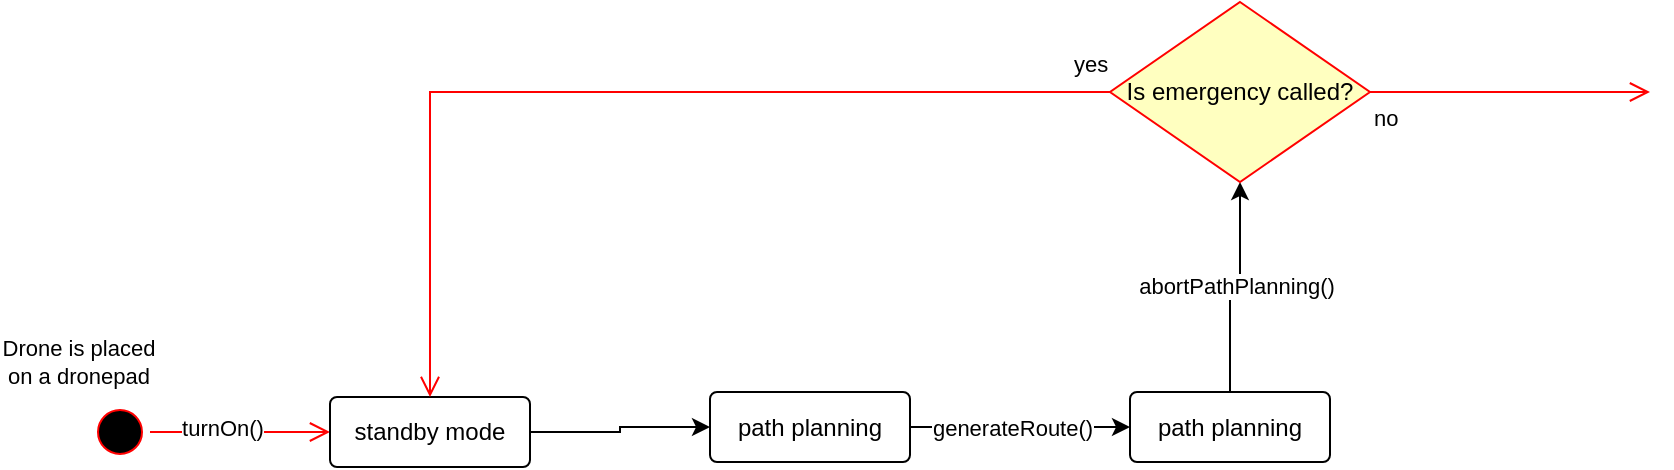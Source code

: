<mxfile version="22.1.4" type="github">
  <diagram name="Page-1" id="8r2ohjrlJW7-yg8qyaOm">
    <mxGraphModel dx="894" dy="1964" grid="1" gridSize="10" guides="1" tooltips="1" connect="1" arrows="1" fold="1" page="1" pageScale="1" pageWidth="827" pageHeight="1169" math="0" shadow="0">
      <root>
        <mxCell id="0" />
        <mxCell id="1" parent="0" />
        <mxCell id="_r7iJmq-mioABLconVAV-1" value="" style="ellipse;html=1;shape=startState;fillColor=#000000;strokeColor=#ff0000;" vertex="1" parent="1">
          <mxGeometry x="130" y="180" width="30" height="30" as="geometry" />
        </mxCell>
        <mxCell id="_r7iJmq-mioABLconVAV-2" value="" style="edgeStyle=orthogonalEdgeStyle;html=1;verticalAlign=bottom;endArrow=open;endSize=8;strokeColor=#ff0000;rounded=0;entryX=0;entryY=0.5;entryDx=0;entryDy=0;" edge="1" source="_r7iJmq-mioABLconVAV-1" parent="1" target="_r7iJmq-mioABLconVAV-4">
          <mxGeometry relative="1" as="geometry">
            <mxPoint x="370" y="195" as="targetPoint" />
            <Array as="points">
              <mxPoint x="250" y="195" />
              <mxPoint x="250" y="195" />
            </Array>
          </mxGeometry>
        </mxCell>
        <mxCell id="_r7iJmq-mioABLconVAV-3" value="Drone is placed &lt;br&gt;on a dronepad" style="edgeLabel;html=1;align=center;verticalAlign=middle;resizable=0;points=[];" vertex="1" connectable="0" parent="_r7iJmq-mioABLconVAV-2">
          <mxGeometry x="-0.638" relative="1" as="geometry">
            <mxPoint x="-53" y="-35" as="offset" />
          </mxGeometry>
        </mxCell>
        <mxCell id="_r7iJmq-mioABLconVAV-5" value="turnOn()" style="edgeLabel;html=1;align=center;verticalAlign=middle;resizable=0;points=[];" vertex="1" connectable="0" parent="_r7iJmq-mioABLconVAV-2">
          <mxGeometry x="-0.204" y="2" relative="1" as="geometry">
            <mxPoint as="offset" />
          </mxGeometry>
        </mxCell>
        <mxCell id="_r7iJmq-mioABLconVAV-7" style="edgeStyle=orthogonalEdgeStyle;rounded=0;orthogonalLoop=1;jettySize=auto;html=1;entryX=0;entryY=0.5;entryDx=0;entryDy=0;" edge="1" parent="1" source="_r7iJmq-mioABLconVAV-4" target="_r7iJmq-mioABLconVAV-6">
          <mxGeometry relative="1" as="geometry" />
        </mxCell>
        <mxCell id="_r7iJmq-mioABLconVAV-4" value="standby mode" style="rounded=1;arcSize=10;whiteSpace=wrap;html=1;align=center;" vertex="1" parent="1">
          <mxGeometry x="250" y="177.5" width="100" height="35" as="geometry" />
        </mxCell>
        <mxCell id="_r7iJmq-mioABLconVAV-9" style="edgeStyle=orthogonalEdgeStyle;rounded=0;orthogonalLoop=1;jettySize=auto;html=1;" edge="1" parent="1" source="_r7iJmq-mioABLconVAV-6" target="_r7iJmq-mioABLconVAV-8">
          <mxGeometry relative="1" as="geometry" />
        </mxCell>
        <mxCell id="_r7iJmq-mioABLconVAV-10" value="generateRoute()" style="edgeLabel;html=1;align=center;verticalAlign=middle;resizable=0;points=[];" vertex="1" connectable="0" parent="_r7iJmq-mioABLconVAV-9">
          <mxGeometry x="-0.286" y="3" relative="1" as="geometry">
            <mxPoint x="11" y="3" as="offset" />
          </mxGeometry>
        </mxCell>
        <mxCell id="_r7iJmq-mioABLconVAV-6" value="path planning" style="rounded=1;arcSize=10;whiteSpace=wrap;html=1;align=center;" vertex="1" parent="1">
          <mxGeometry x="440" y="175" width="100" height="35" as="geometry" />
        </mxCell>
        <mxCell id="_r7iJmq-mioABLconVAV-13" style="edgeStyle=orthogonalEdgeStyle;rounded=0;orthogonalLoop=1;jettySize=auto;html=1;entryX=0.5;entryY=1;entryDx=0;entryDy=0;" edge="1" parent="1" source="_r7iJmq-mioABLconVAV-8" target="_r7iJmq-mioABLconVAV-16">
          <mxGeometry relative="1" as="geometry">
            <mxPoint x="700" y="75" as="targetPoint" />
          </mxGeometry>
        </mxCell>
        <mxCell id="_r7iJmq-mioABLconVAV-14" value="abortPathPlanning()" style="edgeLabel;html=1;align=center;verticalAlign=middle;resizable=0;points=[];" vertex="1" connectable="0" parent="_r7iJmq-mioABLconVAV-13">
          <mxGeometry x="0.057" y="2" relative="1" as="geometry">
            <mxPoint as="offset" />
          </mxGeometry>
        </mxCell>
        <mxCell id="_r7iJmq-mioABLconVAV-8" value="path planning" style="rounded=1;arcSize=10;whiteSpace=wrap;html=1;align=center;" vertex="1" parent="1">
          <mxGeometry x="650" y="175" width="100" height="35" as="geometry" />
        </mxCell>
        <mxCell id="_r7iJmq-mioABLconVAV-16" value="Is emergency called?" style="rhombus;whiteSpace=wrap;html=1;fontColor=#000000;fillColor=#ffffc0;strokeColor=#ff0000;" vertex="1" parent="1">
          <mxGeometry x="640" y="-20" width="130" height="90" as="geometry" />
        </mxCell>
        <mxCell id="_r7iJmq-mioABLconVAV-17" value="yes" style="edgeStyle=orthogonalEdgeStyle;html=1;align=left;verticalAlign=bottom;endArrow=open;endSize=8;strokeColor=#ff0000;rounded=0;" edge="1" source="_r7iJmq-mioABLconVAV-16" parent="1" target="_r7iJmq-mioABLconVAV-4">
          <mxGeometry x="-0.919" y="-5" relative="1" as="geometry">
            <mxPoint x="840" y="50" as="targetPoint" />
            <mxPoint as="offset" />
          </mxGeometry>
        </mxCell>
        <mxCell id="_r7iJmq-mioABLconVAV-18" value="no" style="edgeStyle=orthogonalEdgeStyle;html=1;align=left;verticalAlign=top;endArrow=open;endSize=8;strokeColor=#ff0000;rounded=0;" edge="1" source="_r7iJmq-mioABLconVAV-16" parent="1">
          <mxGeometry x="-1" relative="1" as="geometry">
            <mxPoint x="910" y="25" as="targetPoint" />
          </mxGeometry>
        </mxCell>
      </root>
    </mxGraphModel>
  </diagram>
</mxfile>
